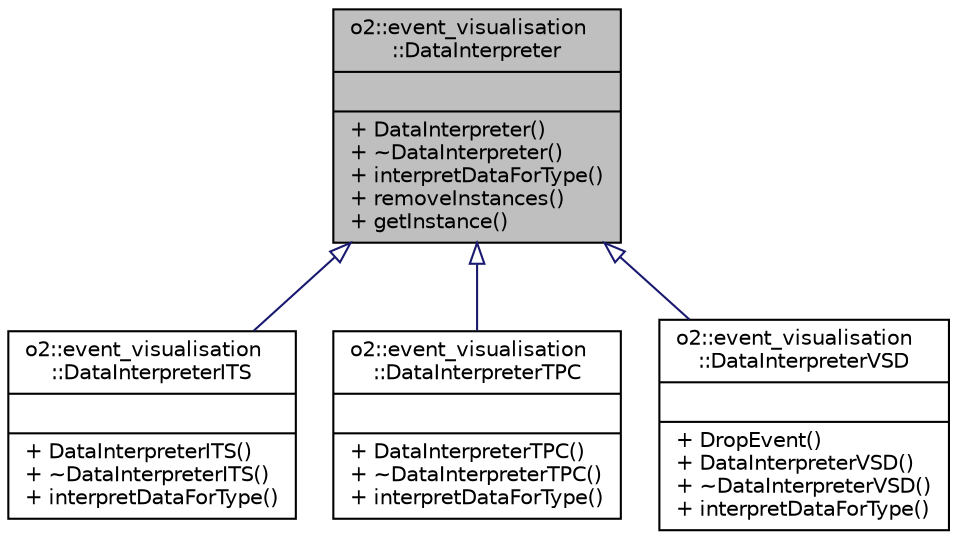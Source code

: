 digraph "o2::event_visualisation::DataInterpreter"
{
 // INTERACTIVE_SVG=YES
  bgcolor="transparent";
  edge [fontname="Helvetica",fontsize="10",labelfontname="Helvetica",labelfontsize="10"];
  node [fontname="Helvetica",fontsize="10",shape=record];
  Node1 [label="{o2::event_visualisation\l::DataInterpreter\n||+ DataInterpreter()\l+ ~DataInterpreter()\l+ interpretDataForType()\l+ removeInstances()\l+ getInstance()\l}",height=0.2,width=0.4,color="black", fillcolor="grey75", style="filled", fontcolor="black"];
  Node1 -> Node2 [dir="back",color="midnightblue",fontsize="10",style="solid",arrowtail="onormal",fontname="Helvetica"];
  Node2 [label="{o2::event_visualisation\l::DataInterpreterITS\n||+ DataInterpreterITS()\l+ ~DataInterpreterITS()\l+ interpretDataForType()\l}",height=0.2,width=0.4,color="black",URL="$d1/d46/classo2_1_1event__visualisation_1_1DataInterpreterITS.html"];
  Node1 -> Node3 [dir="back",color="midnightblue",fontsize="10",style="solid",arrowtail="onormal",fontname="Helvetica"];
  Node3 [label="{o2::event_visualisation\l::DataInterpreterTPC\n||+ DataInterpreterTPC()\l+ ~DataInterpreterTPC()\l+ interpretDataForType()\l}",height=0.2,width=0.4,color="black",URL="$de/de7/classo2_1_1event__visualisation_1_1DataInterpreterTPC.html"];
  Node1 -> Node4 [dir="back",color="midnightblue",fontsize="10",style="solid",arrowtail="onormal",fontname="Helvetica"];
  Node4 [label="{o2::event_visualisation\l::DataInterpreterVSD\n||+ DropEvent()\l+ DataInterpreterVSD()\l+ ~DataInterpreterVSD()\l+ interpretDataForType()\l}",height=0.2,width=0.4,color="black",URL="$d3/d38/classo2_1_1event__visualisation_1_1DataInterpreterVSD.html"];
}
